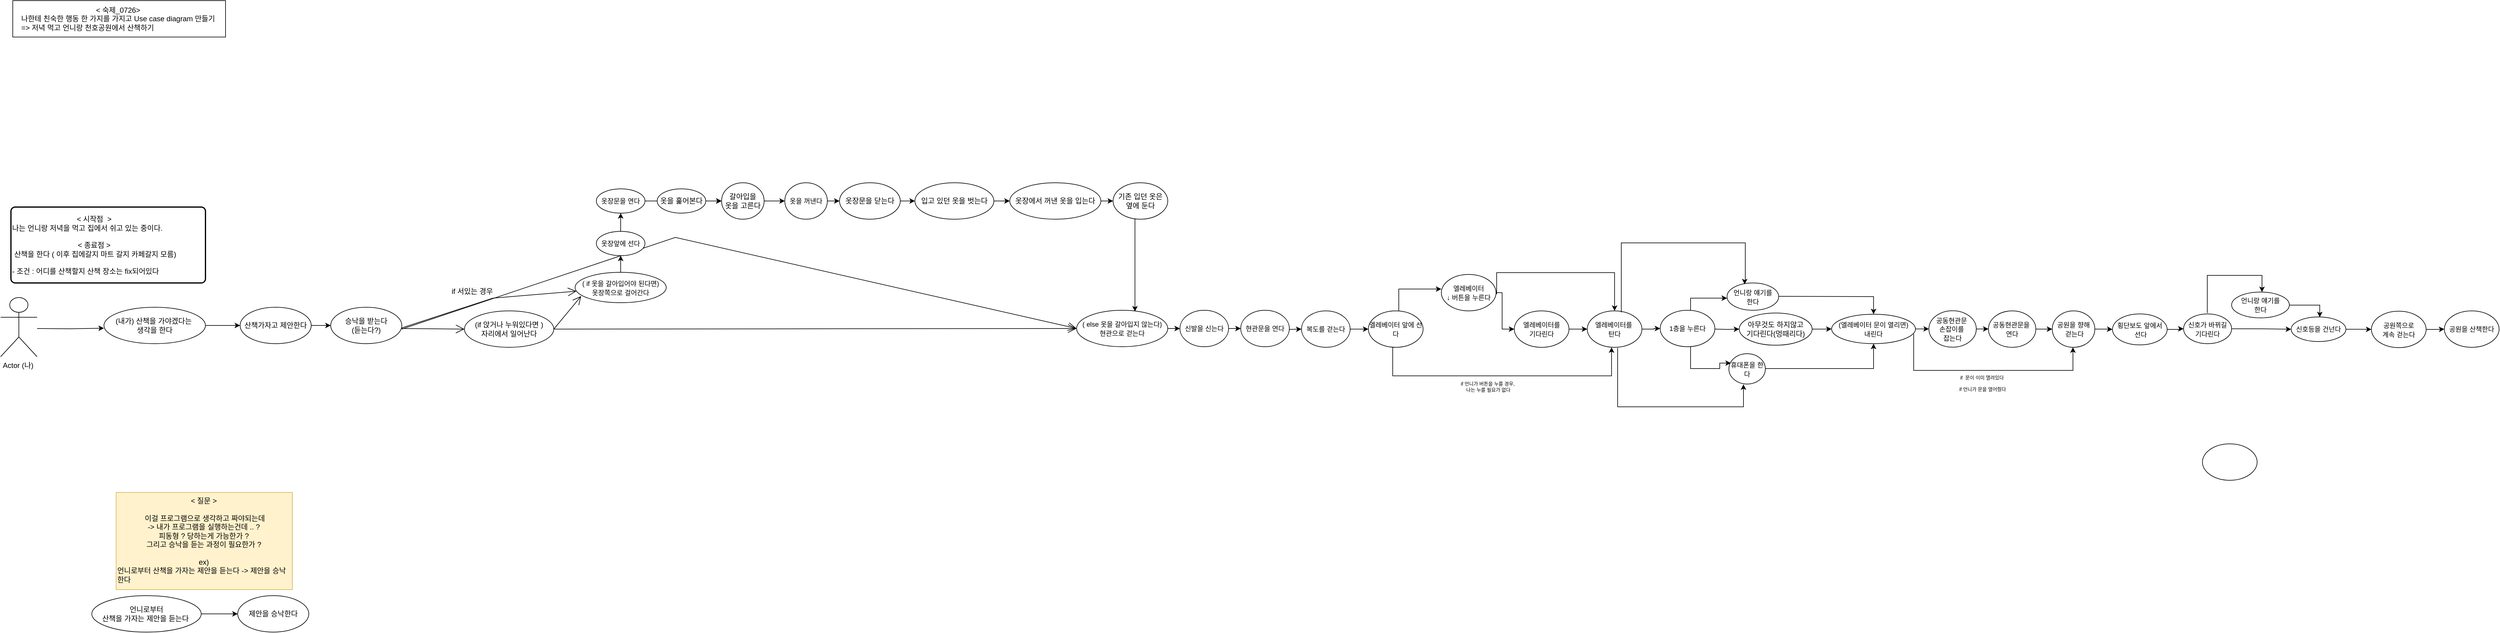 <mxfile version="21.6.5" type="github">
  <diagram name="페이지-1" id="sYgcCLTAoJjAeG1pjwmj">
    <mxGraphModel dx="2074" dy="1142" grid="1" gridSize="10" guides="1" tooltips="1" connect="1" arrows="1" fold="1" page="1" pageScale="1" pageWidth="827" pageHeight="1169" math="0" shadow="0">
      <root>
        <mxCell id="0" />
        <mxCell id="1" parent="0" />
        <mxCell id="XLeCKCvdoxdbFb9m1tCh-58" value="" style="edgeStyle=orthogonalEdgeStyle;rounded=0;orthogonalLoop=1;jettySize=auto;html=1;" parent="1" source="4KqqWzj8_jCF8s9pvPA0-2" target="XLeCKCvdoxdbFb9m1tCh-21" edge="1">
          <mxGeometry relative="1" as="geometry" />
        </mxCell>
        <mxCell id="4KqqWzj8_jCF8s9pvPA0-2" value="(내가) 산책을 가야겠다는&amp;nbsp;&lt;br&gt;생각을 한다" style="ellipse;whiteSpace=wrap;html=1;" parent="1" vertex="1">
          <mxGeometry x="190" y="525" width="167" height="60" as="geometry" />
        </mxCell>
        <mxCell id="4KqqWzj8_jCF8s9pvPA0-3" value="Actor (나)&amp;nbsp;" style="shape=umlActor;verticalLabelPosition=bottom;verticalAlign=top;html=1;" parent="1" vertex="1">
          <mxGeometry x="20" y="509" width="60" height="97.5" as="geometry" />
        </mxCell>
        <mxCell id="4KqqWzj8_jCF8s9pvPA0-4" value="&lt;div style=&quot;&quot;&gt;&lt;span style=&quot;background-color: initial;&quot;&gt;&amp;lt; 숙제_0726&amp;gt;&amp;nbsp;&lt;/span&gt;&lt;/div&gt;&lt;div style=&quot;&quot;&gt;&lt;span style=&quot;background-color: initial;&quot;&gt;나한테 친숙한 행동 한 가지를 가지고 Use case diagram 만들기&amp;nbsp;&lt;/span&gt;&lt;/div&gt;&lt;div style=&quot;text-align: left;&quot;&gt;=&amp;gt; 저녁 먹고 언니랑 천호공원에서 산책하기&amp;nbsp;&lt;/div&gt;" style="rounded=0;whiteSpace=wrap;html=1;" parent="1" vertex="1">
          <mxGeometry x="40" y="20" width="350" height="60" as="geometry" />
        </mxCell>
        <mxCell id="XLeCKCvdoxdbFb9m1tCh-3" value="" style="endArrow=open;endFill=1;endSize=12;html=1;rounded=0;entryX=0;entryY=0.5;entryDx=0;entryDy=0;" parent="1" target="XLeCKCvdoxdbFb9m1tCh-7" edge="1">
          <mxGeometry width="160" relative="1" as="geometry">
            <mxPoint x="680" y="560" as="sourcePoint" />
            <mxPoint x="760" y="495.5" as="targetPoint" />
          </mxGeometry>
        </mxCell>
        <mxCell id="XLeCKCvdoxdbFb9m1tCh-6" value="&lt;div style=&quot;text-align: center;&quot;&gt;&lt;span style=&quot;background-color: initial;&quot;&gt;&amp;lt; 시작점&amp;nbsp; &amp;gt;&amp;nbsp;&lt;/span&gt;&lt;/div&gt;&lt;div style=&quot;&quot;&gt;&lt;span style=&quot;background-color: initial;&quot;&gt;나는 언니랑 저녁을 먹고 집에서 쉬고 있는 중이다.&lt;/span&gt;&lt;/div&gt;&lt;div style=&quot;&quot;&gt;&lt;span style=&quot;background-color: initial;&quot;&gt;&lt;br&gt;&lt;/span&gt;&lt;/div&gt;&lt;div style=&quot;text-align: center;&quot;&gt;&lt;span style=&quot;background-color: initial;&quot;&gt;&amp;lt; 종료점 &amp;gt;&amp;nbsp;&lt;/span&gt;&lt;/div&gt;&lt;div style=&quot;&quot;&gt;&amp;nbsp;산책을 한다 ( 이후 집에갈지 마트 갈지 카페갈지 모름)&amp;nbsp;&lt;/div&gt;&lt;br&gt;- 조건 : 어디를 산책할지 산책 장소는 fix되어있다&amp;nbsp;" style="rounded=1;whiteSpace=wrap;html=1;absoluteArcSize=1;arcSize=14;strokeWidth=2;align=left;" parent="1" vertex="1">
          <mxGeometry x="37" y="360" width="320" height="125" as="geometry" />
        </mxCell>
        <mxCell id="XLeCKCvdoxdbFb9m1tCh-7" value="(if 앉거나 누워있다면 )&lt;br&gt;자리에서 일어난다" style="ellipse;whiteSpace=wrap;html=1;" parent="1" vertex="1">
          <mxGeometry x="783" y="531" width="147" height="60" as="geometry" />
        </mxCell>
        <mxCell id="qK_qGZTcYIWK7vMf8hOb-2" value="" style="edgeStyle=orthogonalEdgeStyle;rounded=0;orthogonalLoop=1;jettySize=auto;html=1;" edge="1" parent="1" source="XLeCKCvdoxdbFb9m1tCh-8" target="qK_qGZTcYIWK7vMf8hOb-1">
          <mxGeometry relative="1" as="geometry">
            <Array as="points">
              <mxPoint x="1040" y="460" />
              <mxPoint x="1040" y="460" />
            </Array>
          </mxGeometry>
        </mxCell>
        <mxCell id="XLeCKCvdoxdbFb9m1tCh-8" value="&lt;font style=&quot;font-size: 11px;&quot;&gt;( if 옷을 갈아입어야 된다면)&lt;br&gt;옷장쪽으로 걸어간다&lt;br&gt;&lt;/font&gt;" style="ellipse;whiteSpace=wrap;html=1;" parent="1" vertex="1">
          <mxGeometry x="965" y="467.5" width="150" height="50" as="geometry" />
        </mxCell>
        <mxCell id="XLeCKCvdoxdbFb9m1tCh-10" value="" style="endArrow=open;endFill=1;endSize=12;html=1;rounded=0;exitX=1;exitY=0.5;exitDx=0;exitDy=0;entryX=0.067;entryY=0.783;entryDx=0;entryDy=0;entryPerimeter=0;" parent="1" source="XLeCKCvdoxdbFb9m1tCh-7" target="XLeCKCvdoxdbFb9m1tCh-8" edge="1">
          <mxGeometry width="160" relative="1" as="geometry">
            <mxPoint x="911" y="614.5" as="sourcePoint" />
            <mxPoint x="980" y="510" as="targetPoint" />
          </mxGeometry>
        </mxCell>
        <mxCell id="XLeCKCvdoxdbFb9m1tCh-117" value="" style="edgeStyle=orthogonalEdgeStyle;rounded=0;orthogonalLoop=1;jettySize=auto;html=1;" parent="1" source="XLeCKCvdoxdbFb9m1tCh-11" target="XLeCKCvdoxdbFb9m1tCh-115" edge="1">
          <mxGeometry relative="1" as="geometry" />
        </mxCell>
        <mxCell id="XLeCKCvdoxdbFb9m1tCh-11" value="&lt;font style=&quot;font-size: 11px;&quot;&gt;( else 옷을 갈아입지 않는다)&lt;br&gt;현관으로 걷는다&lt;br&gt;&lt;/font&gt;" style="ellipse;whiteSpace=wrap;html=1;" parent="1" vertex="1">
          <mxGeometry x="1790" y="530" width="150" height="60" as="geometry" />
        </mxCell>
        <mxCell id="XLeCKCvdoxdbFb9m1tCh-71" value="" style="edgeStyle=orthogonalEdgeStyle;rounded=0;orthogonalLoop=1;jettySize=auto;html=1;" parent="1" source="XLeCKCvdoxdbFb9m1tCh-12" target="XLeCKCvdoxdbFb9m1tCh-69" edge="1">
          <mxGeometry relative="1" as="geometry" />
        </mxCell>
        <mxCell id="XLeCKCvdoxdbFb9m1tCh-73" value="" style="edgeStyle=orthogonalEdgeStyle;rounded=0;orthogonalLoop=1;jettySize=auto;html=1;" parent="1" source="XLeCKCvdoxdbFb9m1tCh-12" target="XLeCKCvdoxdbFb9m1tCh-69" edge="1">
          <mxGeometry relative="1" as="geometry" />
        </mxCell>
        <mxCell id="XLeCKCvdoxdbFb9m1tCh-12" value="&lt;font style=&quot;font-size: 11px;&quot;&gt;옷장문을 연다&lt;br&gt;&lt;/font&gt;" style="ellipse;whiteSpace=wrap;html=1;" parent="1" vertex="1">
          <mxGeometry x="1000" y="330" width="80" height="40" as="geometry" />
        </mxCell>
        <mxCell id="XLeCKCvdoxdbFb9m1tCh-61" value="" style="edgeStyle=orthogonalEdgeStyle;rounded=0;orthogonalLoop=1;jettySize=auto;html=1;entryX=0;entryY=0.5;entryDx=0;entryDy=0;" parent="1" source="XLeCKCvdoxdbFb9m1tCh-14" target="XLeCKCvdoxdbFb9m1tCh-18" edge="1">
          <mxGeometry relative="1" as="geometry">
            <mxPoint x="520" y="910" as="targetPoint" />
          </mxGeometry>
        </mxCell>
        <mxCell id="XLeCKCvdoxdbFb9m1tCh-14" value="언니로부터 &lt;br&gt;산책을 가자는 제안을 듣는다&amp;nbsp;" style="ellipse;whiteSpace=wrap;html=1;" parent="1" vertex="1">
          <mxGeometry x="170" y="1000" width="180" height="60" as="geometry" />
        </mxCell>
        <mxCell id="XLeCKCvdoxdbFb9m1tCh-18" value="제안을 승낙한다" style="ellipse;whiteSpace=wrap;html=1;" parent="1" vertex="1">
          <mxGeometry x="410" y="1000" width="117" height="60" as="geometry" />
        </mxCell>
        <mxCell id="XLeCKCvdoxdbFb9m1tCh-59" value="" style="edgeStyle=orthogonalEdgeStyle;rounded=0;orthogonalLoop=1;jettySize=auto;html=1;" parent="1" source="XLeCKCvdoxdbFb9m1tCh-21" target="XLeCKCvdoxdbFb9m1tCh-24" edge="1">
          <mxGeometry relative="1" as="geometry" />
        </mxCell>
        <mxCell id="XLeCKCvdoxdbFb9m1tCh-21" value="산책가자고 제안한다" style="ellipse;whiteSpace=wrap;html=1;" parent="1" vertex="1">
          <mxGeometry x="414" y="525" width="117" height="60" as="geometry" />
        </mxCell>
        <mxCell id="XLeCKCvdoxdbFb9m1tCh-24" value="승낙을 받는다&lt;br&gt;(듣는다?)" style="ellipse;whiteSpace=wrap;html=1;" parent="1" vertex="1">
          <mxGeometry x="563" y="525" width="117" height="60" as="geometry" />
        </mxCell>
        <mxCell id="XLeCKCvdoxdbFb9m1tCh-30" value="" style="endArrow=open;endFill=1;endSize=12;html=1;rounded=0;entryX=0;entryY=0.5;entryDx=0;entryDy=0;entryPerimeter=0;exitX=1;exitY=0.5;exitDx=0;exitDy=0;" parent="1" source="XLeCKCvdoxdbFb9m1tCh-7" target="XLeCKCvdoxdbFb9m1tCh-11" edge="1">
          <mxGeometry width="160" relative="1" as="geometry">
            <mxPoint x="910" y="617.5" as="sourcePoint" />
            <mxPoint x="1010" y="565" as="targetPoint" />
          </mxGeometry>
        </mxCell>
        <mxCell id="XLeCKCvdoxdbFb9m1tCh-31" value="" style="endArrow=open;endFill=1;endSize=12;html=1;rounded=0;exitX=1;exitY=0.5;exitDx=0;exitDy=0;" parent="1" target="XLeCKCvdoxdbFb9m1tCh-8" edge="1">
          <mxGeometry width="160" relative="1" as="geometry">
            <mxPoint x="680" y="558.98" as="sourcePoint" />
            <mxPoint x="987.05" y="507" as="targetPoint" />
            <Array as="points">
              <mxPoint x="830" y="510" />
            </Array>
          </mxGeometry>
        </mxCell>
        <mxCell id="XLeCKCvdoxdbFb9m1tCh-32" value="" style="endArrow=open;endFill=1;endSize=12;html=1;rounded=0;entryX=0;entryY=0.5;entryDx=0;entryDy=0;" parent="1" target="XLeCKCvdoxdbFb9m1tCh-11" edge="1">
          <mxGeometry width="160" relative="1" as="geometry">
            <mxPoint x="680" y="561" as="sourcePoint" />
            <mxPoint x="1780" y="561" as="targetPoint" />
            <Array as="points">
              <mxPoint x="1130" y="410" />
            </Array>
          </mxGeometry>
        </mxCell>
        <mxCell id="XLeCKCvdoxdbFb9m1tCh-33" value="&lt;span style=&quot;color: rgb(0, 0, 0); font-family: Helvetica; font-size: 12px; font-style: normal; font-variant-ligatures: normal; font-variant-caps: normal; font-weight: 400; letter-spacing: normal; orphans: 2; text-align: center; text-indent: 0px; text-transform: none; widows: 2; word-spacing: 0px; -webkit-text-stroke-width: 0px; background-color: rgb(251, 251, 251); text-decoration-thickness: initial; text-decoration-style: initial; text-decoration-color: initial; float: none; display: inline !important;&quot;&gt;if 서있는 경우&lt;/span&gt;" style="text;whiteSpace=wrap;html=1;" parent="1" vertex="1">
          <mxGeometry x="760" y="485" width="110" height="40" as="geometry" />
        </mxCell>
        <mxCell id="XLeCKCvdoxdbFb9m1tCh-35" value="&lt;div style=&quot;text-align: center;&quot;&gt;&amp;lt; 질문 &amp;gt;&amp;nbsp;&lt;/div&gt;&lt;div style=&quot;text-align: center;&quot;&gt;&lt;br&gt;&lt;/div&gt;&lt;div style=&quot;text-align: center;&quot;&gt;이걸 프로그램으로 생각하고 짜야되는데&lt;/div&gt;&lt;div style=&quot;text-align: center;&quot;&gt;&lt;span style=&quot;background-color: initial;&quot;&gt;-&amp;gt; 내가 프로그램을 실행하는건데 .. ?&amp;nbsp;&lt;/span&gt;&lt;/div&gt;&lt;div style=&quot;text-align: center;&quot;&gt;피동형 ? 당하는게 가능한가 ?&amp;nbsp;&lt;/div&gt;&lt;div style=&quot;text-align: center;&quot;&gt;그리고 승낙을 듣는 과정이 필요한가 ?&amp;nbsp;&lt;/div&gt;&lt;div style=&quot;text-align: center;&quot;&gt;&lt;br&gt;&lt;/div&gt;&lt;div style=&quot;text-align: center;&quot;&gt;ex)&amp;nbsp;&lt;/div&gt;언니로부터&amp;nbsp;&lt;span style=&quot;text-align: center;&quot;&gt;산책을 가자는 제안을 듣는다 -&amp;gt; 제안을 승낙한다&amp;nbsp;&lt;/span&gt;&lt;div style=&quot;text-align: center;&quot;&gt;&lt;br&gt;&lt;/div&gt;" style="text;whiteSpace=wrap;html=1;fillColor=#fff2cc;strokeColor=#d6b656;" parent="1" vertex="1">
          <mxGeometry x="210" y="830" width="290" height="160" as="geometry" />
        </mxCell>
        <mxCell id="XLeCKCvdoxdbFb9m1tCh-54" value="" style="edgeStyle=orthogonalEdgeStyle;rounded=0;orthogonalLoop=1;jettySize=auto;html=1;" parent="1" source="XLeCKCvdoxdbFb9m1tCh-37" target="XLeCKCvdoxdbFb9m1tCh-38" edge="1">
          <mxGeometry relative="1" as="geometry" />
        </mxCell>
        <mxCell id="XLeCKCvdoxdbFb9m1tCh-37" value="&lt;font style=&quot;font-size: 11px;&quot;&gt;옷을 꺼낸다&lt;br&gt;&lt;/font&gt;" style="ellipse;whiteSpace=wrap;html=1;" parent="1" vertex="1">
          <mxGeometry x="1310" y="320" width="70" height="60" as="geometry" />
        </mxCell>
        <mxCell id="XLeCKCvdoxdbFb9m1tCh-53" value="" style="edgeStyle=orthogonalEdgeStyle;rounded=0;orthogonalLoop=1;jettySize=auto;html=1;" parent="1" source="XLeCKCvdoxdbFb9m1tCh-38" target="XLeCKCvdoxdbFb9m1tCh-39" edge="1">
          <mxGeometry relative="1" as="geometry" />
        </mxCell>
        <mxCell id="XLeCKCvdoxdbFb9m1tCh-38" value="옷장문을 닫는다" style="ellipse;whiteSpace=wrap;html=1;" parent="1" vertex="1">
          <mxGeometry x="1400" y="320" width="100" height="60" as="geometry" />
        </mxCell>
        <mxCell id="XLeCKCvdoxdbFb9m1tCh-52" value="" style="edgeStyle=orthogonalEdgeStyle;rounded=0;orthogonalLoop=1;jettySize=auto;html=1;" parent="1" source="XLeCKCvdoxdbFb9m1tCh-39" target="XLeCKCvdoxdbFb9m1tCh-40" edge="1">
          <mxGeometry relative="1" as="geometry" />
        </mxCell>
        <mxCell id="XLeCKCvdoxdbFb9m1tCh-39" value="입고 있던 옷을 벗는다" style="ellipse;whiteSpace=wrap;html=1;" parent="1" vertex="1">
          <mxGeometry x="1524" y="320" width="130" height="60" as="geometry" />
        </mxCell>
        <mxCell id="XLeCKCvdoxdbFb9m1tCh-63" value="" style="edgeStyle=orthogonalEdgeStyle;rounded=0;orthogonalLoop=1;jettySize=auto;html=1;" parent="1" source="XLeCKCvdoxdbFb9m1tCh-40" target="XLeCKCvdoxdbFb9m1tCh-62" edge="1">
          <mxGeometry relative="1" as="geometry" />
        </mxCell>
        <mxCell id="XLeCKCvdoxdbFb9m1tCh-40" value="옷장에서 꺼낸 옷을 입는다" style="ellipse;whiteSpace=wrap;html=1;" parent="1" vertex="1">
          <mxGeometry x="1680" y="320" width="150" height="60" as="geometry" />
        </mxCell>
        <mxCell id="XLeCKCvdoxdbFb9m1tCh-65" value="" style="edgeStyle=orthogonalEdgeStyle;rounded=0;orthogonalLoop=1;jettySize=auto;html=1;" parent="1" edge="1">
          <mxGeometry relative="1" as="geometry">
            <mxPoint x="1886" y="370" as="sourcePoint" />
            <mxPoint x="1886" y="532" as="targetPoint" />
          </mxGeometry>
        </mxCell>
        <mxCell id="XLeCKCvdoxdbFb9m1tCh-62" value="기존 입던 옷은 &lt;br&gt;옆에 둔다" style="ellipse;whiteSpace=wrap;html=1;" parent="1" vertex="1">
          <mxGeometry x="1850" y="320" width="90" height="60" as="geometry" />
        </mxCell>
        <mxCell id="XLeCKCvdoxdbFb9m1tCh-67" value="옷을 훑어본다" style="ellipse;whiteSpace=wrap;html=1;" parent="1" vertex="1">
          <mxGeometry x="1100" y="330" width="80" height="40" as="geometry" />
        </mxCell>
        <mxCell id="XLeCKCvdoxdbFb9m1tCh-72" value="" style="edgeStyle=orthogonalEdgeStyle;rounded=0;orthogonalLoop=1;jettySize=auto;html=1;" parent="1" source="XLeCKCvdoxdbFb9m1tCh-69" target="XLeCKCvdoxdbFb9m1tCh-37" edge="1">
          <mxGeometry relative="1" as="geometry" />
        </mxCell>
        <mxCell id="XLeCKCvdoxdbFb9m1tCh-69" value="갈아입을 &lt;br&gt;옷을 고른다" style="ellipse;whiteSpace=wrap;html=1;" parent="1" vertex="1">
          <mxGeometry x="1206" y="320" width="70" height="60" as="geometry" />
        </mxCell>
        <mxCell id="XLeCKCvdoxdbFb9m1tCh-113" value="" style="edgeStyle=orthogonalEdgeStyle;rounded=0;orthogonalLoop=1;jettySize=auto;html=1;" parent="1" target="XLeCKCvdoxdbFb9m1tCh-75" edge="1">
          <mxGeometry relative="1" as="geometry">
            <mxPoint x="2120" y="561" as="sourcePoint" />
          </mxGeometry>
        </mxCell>
        <mxCell id="XLeCKCvdoxdbFb9m1tCh-74" value="&lt;font style=&quot;font-size: 11px;&quot;&gt;현관문을 연다&lt;br&gt;&lt;/font&gt;" style="ellipse;whiteSpace=wrap;html=1;" parent="1" vertex="1">
          <mxGeometry x="2060" y="530" width="80" height="60" as="geometry" />
        </mxCell>
        <mxCell id="XLeCKCvdoxdbFb9m1tCh-114" value="" style="edgeStyle=orthogonalEdgeStyle;rounded=0;orthogonalLoop=1;jettySize=auto;html=1;" parent="1" source="XLeCKCvdoxdbFb9m1tCh-75" target="XLeCKCvdoxdbFb9m1tCh-76" edge="1">
          <mxGeometry relative="1" as="geometry" />
        </mxCell>
        <mxCell id="XLeCKCvdoxdbFb9m1tCh-75" value="&lt;font style=&quot;font-size: 11px;&quot;&gt;복도를 걷는다&lt;br&gt;&lt;/font&gt;" style="ellipse;whiteSpace=wrap;html=1;" parent="1" vertex="1">
          <mxGeometry x="2160" y="531" width="80" height="60" as="geometry" />
        </mxCell>
        <mxCell id="XLeCKCvdoxdbFb9m1tCh-102" value="" style="edgeStyle=orthogonalEdgeStyle;rounded=0;orthogonalLoop=1;jettySize=auto;html=1;entryX=0;entryY=0.4;entryDx=0;entryDy=0;entryPerimeter=0;" parent="1" target="XLeCKCvdoxdbFb9m1tCh-77" edge="1">
          <mxGeometry relative="1" as="geometry">
            <mxPoint x="2320" y="530.996" as="sourcePoint" />
            <mxPoint x="2370" y="495.94" as="targetPoint" />
            <Array as="points">
              <mxPoint x="2320" y="495" />
            </Array>
          </mxGeometry>
        </mxCell>
        <mxCell id="XLeCKCvdoxdbFb9m1tCh-76" value="&lt;font style=&quot;font-size: 11px;&quot;&gt;엘레베이터 앞에 선다&lt;br&gt;&lt;/font&gt;" style="ellipse;whiteSpace=wrap;html=1;" parent="1" vertex="1">
          <mxGeometry x="2270" y="531" width="90" height="60" as="geometry" />
        </mxCell>
        <mxCell id="XLeCKCvdoxdbFb9m1tCh-110" value="" style="edgeStyle=orthogonalEdgeStyle;rounded=0;orthogonalLoop=1;jettySize=auto;html=1;" parent="1" source="XLeCKCvdoxdbFb9m1tCh-77" target="XLeCKCvdoxdbFb9m1tCh-78" edge="1">
          <mxGeometry relative="1" as="geometry">
            <Array as="points">
              <mxPoint x="2490" y="501" />
              <mxPoint x="2490" y="561" />
            </Array>
          </mxGeometry>
        </mxCell>
        <mxCell id="XLeCKCvdoxdbFb9m1tCh-77" value="&lt;font style=&quot;font-size: 11px;&quot;&gt;엘레베이터 &lt;br&gt;↓ 버튼을 누른다&lt;br&gt;&lt;/font&gt;" style="ellipse;whiteSpace=wrap;html=1;" parent="1" vertex="1">
          <mxGeometry x="2390" y="471" width="90" height="60" as="geometry" />
        </mxCell>
        <mxCell id="XLeCKCvdoxdbFb9m1tCh-111" value="" style="edgeStyle=orthogonalEdgeStyle;rounded=0;orthogonalLoop=1;jettySize=auto;html=1;" parent="1" source="XLeCKCvdoxdbFb9m1tCh-78" target="XLeCKCvdoxdbFb9m1tCh-79" edge="1">
          <mxGeometry relative="1" as="geometry" />
        </mxCell>
        <mxCell id="XLeCKCvdoxdbFb9m1tCh-78" value="&lt;font style=&quot;font-size: 11px;&quot;&gt;엘레베이터를 &lt;br&gt;기다린다&lt;br&gt;&lt;/font&gt;" style="ellipse;whiteSpace=wrap;html=1;" parent="1" vertex="1">
          <mxGeometry x="2510" y="531" width="90" height="60" as="geometry" />
        </mxCell>
        <mxCell id="qK_qGZTcYIWK7vMf8hOb-15" value="" style="edgeStyle=orthogonalEdgeStyle;rounded=0;orthogonalLoop=1;jettySize=auto;html=1;" edge="1" parent="1" source="XLeCKCvdoxdbFb9m1tCh-79" target="XLeCKCvdoxdbFb9m1tCh-80">
          <mxGeometry relative="1" as="geometry" />
        </mxCell>
        <mxCell id="XLeCKCvdoxdbFb9m1tCh-79" value="&lt;font style=&quot;font-size: 11px;&quot;&gt;엘레베이터를&amp;nbsp;&lt;br&gt;탄다&lt;br&gt;&lt;/font&gt;" style="ellipse;whiteSpace=wrap;html=1;" parent="1" vertex="1">
          <mxGeometry x="2630" y="531" width="90" height="60" as="geometry" />
        </mxCell>
        <mxCell id="XLeCKCvdoxdbFb9m1tCh-99" value="" style="edgeStyle=orthogonalEdgeStyle;rounded=0;orthogonalLoop=1;jettySize=auto;html=1;" parent="1" edge="1">
          <mxGeometry relative="1" as="geometry">
            <mxPoint x="2800" y="590" as="sourcePoint" />
            <mxPoint x="2866.25" y="617" as="targetPoint" />
            <Array as="points">
              <mxPoint x="2800" y="590" />
              <mxPoint x="2800" y="626" />
              <mxPoint x="2848" y="626" />
              <mxPoint x="2848" y="617" />
            </Array>
          </mxGeometry>
        </mxCell>
        <mxCell id="qK_qGZTcYIWK7vMf8hOb-10" value="" style="edgeStyle=orthogonalEdgeStyle;rounded=0;orthogonalLoop=1;jettySize=auto;html=1;" edge="1" parent="1" source="XLeCKCvdoxdbFb9m1tCh-80">
          <mxGeometry relative="1" as="geometry">
            <mxPoint x="2860" y="510" as="targetPoint" />
            <Array as="points">
              <mxPoint x="2800" y="510" />
            </Array>
          </mxGeometry>
        </mxCell>
        <mxCell id="qK_qGZTcYIWK7vMf8hOb-16" value="" style="edgeStyle=orthogonalEdgeStyle;rounded=0;orthogonalLoop=1;jettySize=auto;html=1;" edge="1" parent="1" target="XLeCKCvdoxdbFb9m1tCh-82">
          <mxGeometry relative="1" as="geometry">
            <mxPoint x="2840" y="561" as="sourcePoint" />
            <mxPoint x="2870" y="562" as="targetPoint" />
          </mxGeometry>
        </mxCell>
        <mxCell id="XLeCKCvdoxdbFb9m1tCh-80" value="&lt;font style=&quot;font-size: 11px;&quot;&gt;1층을 누른다&lt;br&gt;&lt;/font&gt;" style="ellipse;whiteSpace=wrap;html=1;" parent="1" vertex="1">
          <mxGeometry x="2750" y="530" width="90" height="60" as="geometry" />
        </mxCell>
        <mxCell id="qK_qGZTcYIWK7vMf8hOb-28" value="" style="edgeStyle=orthogonalEdgeStyle;rounded=0;orthogonalLoop=1;jettySize=auto;html=1;" edge="1" parent="1" source="XLeCKCvdoxdbFb9m1tCh-81" target="qK_qGZTcYIWK7vMf8hOb-26">
          <mxGeometry relative="1" as="geometry" />
        </mxCell>
        <mxCell id="XLeCKCvdoxdbFb9m1tCh-81" value="&lt;font style=&quot;font-size: 11px;&quot;&gt;(엘레베이터 문이 열리면)&lt;br&gt;내린다&lt;br&gt;&lt;/font&gt;" style="ellipse;whiteSpace=wrap;html=1;" parent="1" vertex="1">
          <mxGeometry x="3032" y="536.5" width="138" height="48.5" as="geometry" />
        </mxCell>
        <mxCell id="qK_qGZTcYIWK7vMf8hOb-17" value="" style="edgeStyle=orthogonalEdgeStyle;rounded=0;orthogonalLoop=1;jettySize=auto;html=1;" edge="1" parent="1" source="XLeCKCvdoxdbFb9m1tCh-82" target="XLeCKCvdoxdbFb9m1tCh-81">
          <mxGeometry relative="1" as="geometry" />
        </mxCell>
        <mxCell id="XLeCKCvdoxdbFb9m1tCh-82" value="아무것도 하지않고 &lt;br&gt;기다린다(멍때리다)" style="ellipse;whiteSpace=wrap;html=1;" parent="1" vertex="1">
          <mxGeometry x="2880" y="534.5" width="120" height="53" as="geometry" />
        </mxCell>
        <mxCell id="qK_qGZTcYIWK7vMf8hOb-37" value="" style="edgeStyle=orthogonalEdgeStyle;rounded=0;orthogonalLoop=1;jettySize=auto;html=1;" edge="1" parent="1" source="XLeCKCvdoxdbFb9m1tCh-83" target="XLeCKCvdoxdbFb9m1tCh-88">
          <mxGeometry relative="1" as="geometry" />
        </mxCell>
        <mxCell id="XLeCKCvdoxdbFb9m1tCh-83" value="&lt;font style=&quot;font-size: 11px;&quot;&gt;공원을 향해&lt;br&gt;&amp;nbsp;걷는다&lt;br&gt;&lt;/font&gt;" style="ellipse;whiteSpace=wrap;html=1;" parent="1" vertex="1">
          <mxGeometry x="3395" y="531" width="70" height="60" as="geometry" />
        </mxCell>
        <mxCell id="XLeCKCvdoxdbFb9m1tCh-84" value="&lt;font style=&quot;font-size: 11px;&quot;&gt;공원을 산책한다&lt;br&gt;&lt;/font&gt;" style="ellipse;whiteSpace=wrap;html=1;" parent="1" vertex="1">
          <mxGeometry x="4040" y="531" width="90" height="60" as="geometry" />
        </mxCell>
        <mxCell id="qK_qGZTcYIWK7vMf8hOb-39" value="" style="edgeStyle=orthogonalEdgeStyle;rounded=0;orthogonalLoop=1;jettySize=auto;html=1;" edge="1" parent="1" source="XLeCKCvdoxdbFb9m1tCh-88" target="XLeCKCvdoxdbFb9m1tCh-89">
          <mxGeometry relative="1" as="geometry" />
        </mxCell>
        <mxCell id="XLeCKCvdoxdbFb9m1tCh-88" value="&lt;font style=&quot;font-size: 11px;&quot;&gt;횡단보도 앞에서&lt;br&gt;&amp;nbsp;선다&lt;br&gt;&lt;/font&gt;" style="ellipse;whiteSpace=wrap;html=1;" parent="1" vertex="1">
          <mxGeometry x="3494" y="536" width="90" height="51" as="geometry" />
        </mxCell>
        <mxCell id="qK_qGZTcYIWK7vMf8hOb-42" value="" style="edgeStyle=orthogonalEdgeStyle;rounded=0;orthogonalLoop=1;jettySize=auto;html=1;" edge="1" parent="1" source="XLeCKCvdoxdbFb9m1tCh-89" target="XLeCKCvdoxdbFb9m1tCh-90">
          <mxGeometry relative="1" as="geometry" />
        </mxCell>
        <mxCell id="XLeCKCvdoxdbFb9m1tCh-89" value="&lt;font style=&quot;font-size: 11px;&quot;&gt;신호가 바뀌길 &lt;br&gt;기다린다&lt;br&gt;&lt;/font&gt;" style="ellipse;whiteSpace=wrap;html=1;" parent="1" vertex="1">
          <mxGeometry x="3611" y="536" width="79" height="49" as="geometry" />
        </mxCell>
        <mxCell id="qK_qGZTcYIWK7vMf8hOb-49" value="" style="edgeStyle=orthogonalEdgeStyle;rounded=0;orthogonalLoop=1;jettySize=auto;html=1;" edge="1" parent="1" source="XLeCKCvdoxdbFb9m1tCh-90" target="XLeCKCvdoxdbFb9m1tCh-93">
          <mxGeometry relative="1" as="geometry" />
        </mxCell>
        <mxCell id="XLeCKCvdoxdbFb9m1tCh-90" value="&lt;font style=&quot;font-size: 11px;&quot;&gt;신호등을 건넌다&lt;br&gt;&lt;/font&gt;" style="ellipse;whiteSpace=wrap;html=1;" parent="1" vertex="1">
          <mxGeometry x="3788" y="541" width="90" height="40.5" as="geometry" />
        </mxCell>
        <mxCell id="XLeCKCvdoxdbFb9m1tCh-91" value="&lt;font style=&quot;font-size: 11px;&quot;&gt;&lt;br&gt;&lt;/font&gt;" style="ellipse;whiteSpace=wrap;html=1;" parent="1" vertex="1">
          <mxGeometry x="3642" y="750" width="90" height="60" as="geometry" />
        </mxCell>
        <mxCell id="qK_qGZTcYIWK7vMf8hOb-50" value="" style="edgeStyle=orthogonalEdgeStyle;rounded=0;orthogonalLoop=1;jettySize=auto;html=1;" edge="1" parent="1" source="XLeCKCvdoxdbFb9m1tCh-93" target="XLeCKCvdoxdbFb9m1tCh-84">
          <mxGeometry relative="1" as="geometry" />
        </mxCell>
        <mxCell id="XLeCKCvdoxdbFb9m1tCh-93" value="&lt;font style=&quot;font-size: 11px;&quot;&gt;공원쪽으로 &lt;br&gt;계속 걷는다&lt;br&gt;&lt;/font&gt;" style="ellipse;whiteSpace=wrap;html=1;" parent="1" vertex="1">
          <mxGeometry x="3920" y="531.5" width="90" height="60" as="geometry" />
        </mxCell>
        <mxCell id="XLeCKCvdoxdbFb9m1tCh-97" value="&lt;font style=&quot;font-size: 11px;&quot;&gt;언니랑 얘기를&lt;br&gt;한다&lt;br&gt;&lt;/font&gt;" style="ellipse;whiteSpace=wrap;html=1;container=1;" parent="1" vertex="1">
          <mxGeometry x="2860" y="485" width="85" height="45" as="geometry" />
        </mxCell>
        <mxCell id="XLeCKCvdoxdbFb9m1tCh-98" value="&lt;font style=&quot;font-size: 11px;&quot;&gt;휴대폰을 한다&lt;br&gt;&lt;/font&gt;" style="ellipse;whiteSpace=wrap;html=1;" parent="1" vertex="1">
          <mxGeometry x="2863" y="601.5" width="60" height="50" as="geometry" />
        </mxCell>
        <mxCell id="XLeCKCvdoxdbFb9m1tCh-109" value="" style="edgeStyle=orthogonalEdgeStyle;rounded=0;orthogonalLoop=1;jettySize=auto;html=1;exitX=0.5;exitY=1;exitDx=0;exitDy=0;" parent="1" edge="1" source="XLeCKCvdoxdbFb9m1tCh-76">
          <mxGeometry relative="1" as="geometry">
            <mxPoint x="2310" y="602" as="sourcePoint" />
            <mxPoint x="2670" y="591" as="targetPoint" />
            <Array as="points">
              <mxPoint x="2310" y="591" />
              <mxPoint x="2310" y="638" />
              <mxPoint x="2670" y="638" />
            </Array>
          </mxGeometry>
        </mxCell>
        <mxCell id="XLeCKCvdoxdbFb9m1tCh-118" value="" style="edgeStyle=orthogonalEdgeStyle;rounded=0;orthogonalLoop=1;jettySize=auto;html=1;" parent="1" source="XLeCKCvdoxdbFb9m1tCh-115" target="XLeCKCvdoxdbFb9m1tCh-74" edge="1">
          <mxGeometry relative="1" as="geometry" />
        </mxCell>
        <mxCell id="XLeCKCvdoxdbFb9m1tCh-115" value="&lt;font style=&quot;font-size: 11px;&quot;&gt;신발을 신는다&lt;br&gt;&lt;/font&gt;" style="ellipse;whiteSpace=wrap;html=1;" parent="1" vertex="1">
          <mxGeometry x="1960" y="530" width="80" height="60" as="geometry" />
        </mxCell>
        <mxCell id="qK_qGZTcYIWK7vMf8hOb-3" value="" style="edgeStyle=orthogonalEdgeStyle;rounded=0;orthogonalLoop=1;jettySize=auto;html=1;" edge="1" parent="1" source="qK_qGZTcYIWK7vMf8hOb-1" target="XLeCKCvdoxdbFb9m1tCh-12">
          <mxGeometry relative="1" as="geometry" />
        </mxCell>
        <mxCell id="qK_qGZTcYIWK7vMf8hOb-1" value="&lt;font style=&quot;font-size: 11px;&quot;&gt;옷장앞에 선다&lt;br&gt;&lt;/font&gt;" style="ellipse;whiteSpace=wrap;html=1;" vertex="1" parent="1">
          <mxGeometry x="1000" y="400" width="80" height="40" as="geometry" />
        </mxCell>
        <mxCell id="XLeCKCvdoxdbFb9m1tCh-96" value="&lt;div style=&quot;text-align: center; font-size: 8px;&quot;&gt;&lt;span style=&quot;background-color: initial; font-size: 8px;&quot;&gt;if 언니가 버튼을 누를 경우,&amp;nbsp;&lt;/span&gt;&lt;/div&gt;&lt;div style=&quot;text-align: center; font-size: 8px;&quot;&gt;&lt;span style=&quot;background-color: initial; font-size: 8px;&quot;&gt;나는 누를 필요가 없다&lt;/span&gt;&lt;/div&gt;&lt;div style=&quot;text-align: center; font-size: 8px;&quot;&gt;&lt;br style=&quot;font-size: 8px;&quot;&gt;&lt;/div&gt;" style="text;whiteSpace=wrap;html=1;fontSize=8;" parent="1" vertex="1">
          <mxGeometry x="2420" y="640" width="140" height="10" as="geometry" />
        </mxCell>
        <mxCell id="qK_qGZTcYIWK7vMf8hOb-7" value="" style="edgeStyle=orthogonalEdgeStyle;rounded=0;orthogonalLoop=1;jettySize=auto;html=1;entryX=0.5;entryY=0;entryDx=0;entryDy=0;" edge="1" parent="1" target="XLeCKCvdoxdbFb9m1tCh-79">
          <mxGeometry relative="1" as="geometry">
            <mxPoint x="2481" y="503.496" as="sourcePoint" />
            <mxPoint x="2551" y="467.5" as="targetPoint" />
            <Array as="points">
              <mxPoint x="2481" y="468" />
              <mxPoint x="2675" y="468" />
            </Array>
          </mxGeometry>
        </mxCell>
        <mxCell id="qK_qGZTcYIWK7vMf8hOb-13" value="" style="edgeStyle=orthogonalEdgeStyle;rounded=0;orthogonalLoop=1;jettySize=auto;html=1;entryX=0.341;entryY=0.05;entryDx=0;entryDy=0;entryPerimeter=0;" edge="1" parent="1" target="XLeCKCvdoxdbFb9m1tCh-97">
          <mxGeometry relative="1" as="geometry">
            <mxPoint x="2686" y="533.514" as="sourcePoint" />
            <mxPoint x="2880" y="482" as="targetPoint" />
            <Array as="points">
              <mxPoint x="2686" y="419" />
              <mxPoint x="2890" y="419" />
              <mxPoint x="2890" y="482" />
              <mxPoint x="2889" y="482" />
            </Array>
          </mxGeometry>
        </mxCell>
        <mxCell id="qK_qGZTcYIWK7vMf8hOb-14" value="" style="edgeStyle=orthogonalEdgeStyle;rounded=0;orthogonalLoop=1;jettySize=auto;html=1;entryX=0.5;entryY=1;entryDx=0;entryDy=0;" edge="1" parent="1">
          <mxGeometry relative="1" as="geometry">
            <mxPoint x="2680" y="592" as="sourcePoint" />
            <mxPoint x="2887" y="652" as="targetPoint" />
            <Array as="points">
              <mxPoint x="2680" y="689" />
              <mxPoint x="2887" y="689" />
            </Array>
          </mxGeometry>
        </mxCell>
        <mxCell id="qK_qGZTcYIWK7vMf8hOb-18" value="" style="edgeStyle=orthogonalEdgeStyle;rounded=0;orthogonalLoop=1;jettySize=auto;html=1;entryX=0.5;entryY=0;entryDx=0;entryDy=0;" edge="1" parent="1" target="XLeCKCvdoxdbFb9m1tCh-81">
          <mxGeometry relative="1" as="geometry">
            <mxPoint x="2945" y="507" as="sourcePoint" />
            <mxPoint x="2977" y="507" as="targetPoint" />
          </mxGeometry>
        </mxCell>
        <mxCell id="qK_qGZTcYIWK7vMf8hOb-19" value="" style="edgeStyle=orthogonalEdgeStyle;rounded=0;orthogonalLoop=1;jettySize=auto;html=1;entryX=0.5;entryY=1;entryDx=0;entryDy=0;" edge="1" parent="1" target="XLeCKCvdoxdbFb9m1tCh-81">
          <mxGeometry relative="1" as="geometry">
            <mxPoint x="2923" y="626" as="sourcePoint" />
            <mxPoint x="3045.5" y="626" as="targetPoint" />
            <Array as="points">
              <mxPoint x="3101" y="626" />
            </Array>
          </mxGeometry>
        </mxCell>
        <mxCell id="qK_qGZTcYIWK7vMf8hOb-32" value="" style="edgeStyle=orthogonalEdgeStyle;rounded=0;orthogonalLoop=1;jettySize=auto;html=1;" edge="1" parent="1" source="qK_qGZTcYIWK7vMf8hOb-25" target="XLeCKCvdoxdbFb9m1tCh-83">
          <mxGeometry relative="1" as="geometry" />
        </mxCell>
        <mxCell id="qK_qGZTcYIWK7vMf8hOb-25" value="&lt;font style=&quot;font-size: 11px;&quot;&gt;공동현관문을&amp;nbsp;&lt;br&gt;연다&lt;br&gt;&lt;/font&gt;" style="ellipse;whiteSpace=wrap;html=1;" vertex="1" parent="1">
          <mxGeometry x="3290" y="531" width="78" height="60" as="geometry" />
        </mxCell>
        <mxCell id="qK_qGZTcYIWK7vMf8hOb-29" value="" style="edgeStyle=orthogonalEdgeStyle;rounded=0;orthogonalLoop=1;jettySize=auto;html=1;" edge="1" parent="1" source="qK_qGZTcYIWK7vMf8hOb-26" target="qK_qGZTcYIWK7vMf8hOb-25">
          <mxGeometry relative="1" as="geometry" />
        </mxCell>
        <mxCell id="qK_qGZTcYIWK7vMf8hOb-26" value="&lt;font style=&quot;font-size: 11px;&quot;&gt;공동현관문&amp;nbsp;&lt;br&gt;손잡이를&amp;nbsp;&lt;br&gt;잡는다&lt;br&gt;&lt;/font&gt;" style="ellipse;whiteSpace=wrap;html=1;" vertex="1" parent="1">
          <mxGeometry x="3192" y="530.75" width="78" height="60" as="geometry" />
        </mxCell>
        <mxCell id="qK_qGZTcYIWK7vMf8hOb-27" value="&lt;div style=&quot;text-align: center; font-size: 8px;&quot;&gt;&lt;span style=&quot;background-color: initial; font-size: 8px;&quot;&gt;if&amp;nbsp; 문이 이미 멸려있다&amp;nbsp;&lt;/span&gt;&lt;/div&gt;&lt;div style=&quot;text-align: center; font-size: 8px;&quot;&gt;&lt;br&gt;&lt;/div&gt;&lt;div style=&quot;text-align: center; font-size: 8px;&quot;&gt;if 언니가 문을 열어줬다&lt;/div&gt;" style="text;whiteSpace=wrap;html=1;fontSize=8;" vertex="1" parent="1">
          <mxGeometry x="3240" y="630" width="140" height="10" as="geometry" />
        </mxCell>
        <mxCell id="qK_qGZTcYIWK7vMf8hOb-33" value="" style="edgeStyle=orthogonalEdgeStyle;rounded=0;orthogonalLoop=1;jettySize=auto;html=1;" edge="1" parent="1">
          <mxGeometry relative="1" as="geometry">
            <mxPoint x="3167" y="569" as="sourcePoint" />
            <mxPoint x="3429" y="591" as="targetPoint" />
            <Array as="points">
              <mxPoint x="3167" y="629" />
              <mxPoint x="3429" y="629" />
            </Array>
          </mxGeometry>
        </mxCell>
        <mxCell id="qK_qGZTcYIWK7vMf8hOb-36" value="&lt;font style=&quot;font-size: 11px;&quot;&gt;언니랑 얘기를&lt;br&gt;한다&lt;br&gt;&lt;/font&gt;" style="ellipse;whiteSpace=wrap;html=1;container=1;" vertex="1" parent="1">
          <mxGeometry x="3690" y="500" width="95" height="42.5" as="geometry" />
        </mxCell>
        <mxCell id="qK_qGZTcYIWK7vMf8hOb-41" value="" style="edgeStyle=orthogonalEdgeStyle;rounded=0;orthogonalLoop=1;jettySize=auto;html=1;" edge="1" parent="1">
          <mxGeometry relative="1" as="geometry">
            <mxPoint x="3650" y="534.5" as="sourcePoint" />
            <mxPoint x="3740" y="500" as="targetPoint" />
            <Array as="points">
              <mxPoint x="3650" y="472.5" />
              <mxPoint x="3740" y="472.5" />
            </Array>
          </mxGeometry>
        </mxCell>
        <mxCell id="qK_qGZTcYIWK7vMf8hOb-44" value="" style="edgeStyle=orthogonalEdgeStyle;rounded=0;orthogonalLoop=1;jettySize=auto;html=1;" edge="1" parent="1">
          <mxGeometry relative="1" as="geometry">
            <mxPoint x="3785" y="521.5" as="sourcePoint" />
            <mxPoint x="3835" y="541.5" as="targetPoint" />
            <Array as="points">
              <mxPoint x="3835" y="521.5" />
            </Array>
          </mxGeometry>
        </mxCell>
        <mxCell id="qK_qGZTcYIWK7vMf8hOb-51" value="" style="edgeStyle=orthogonalEdgeStyle;rounded=0;orthogonalLoop=1;jettySize=auto;html=1;" edge="1" parent="1">
          <mxGeometry relative="1" as="geometry">
            <mxPoint x="80" y="560" as="sourcePoint" />
            <mxPoint x="190" y="559.5" as="targetPoint" />
          </mxGeometry>
        </mxCell>
      </root>
    </mxGraphModel>
  </diagram>
</mxfile>
